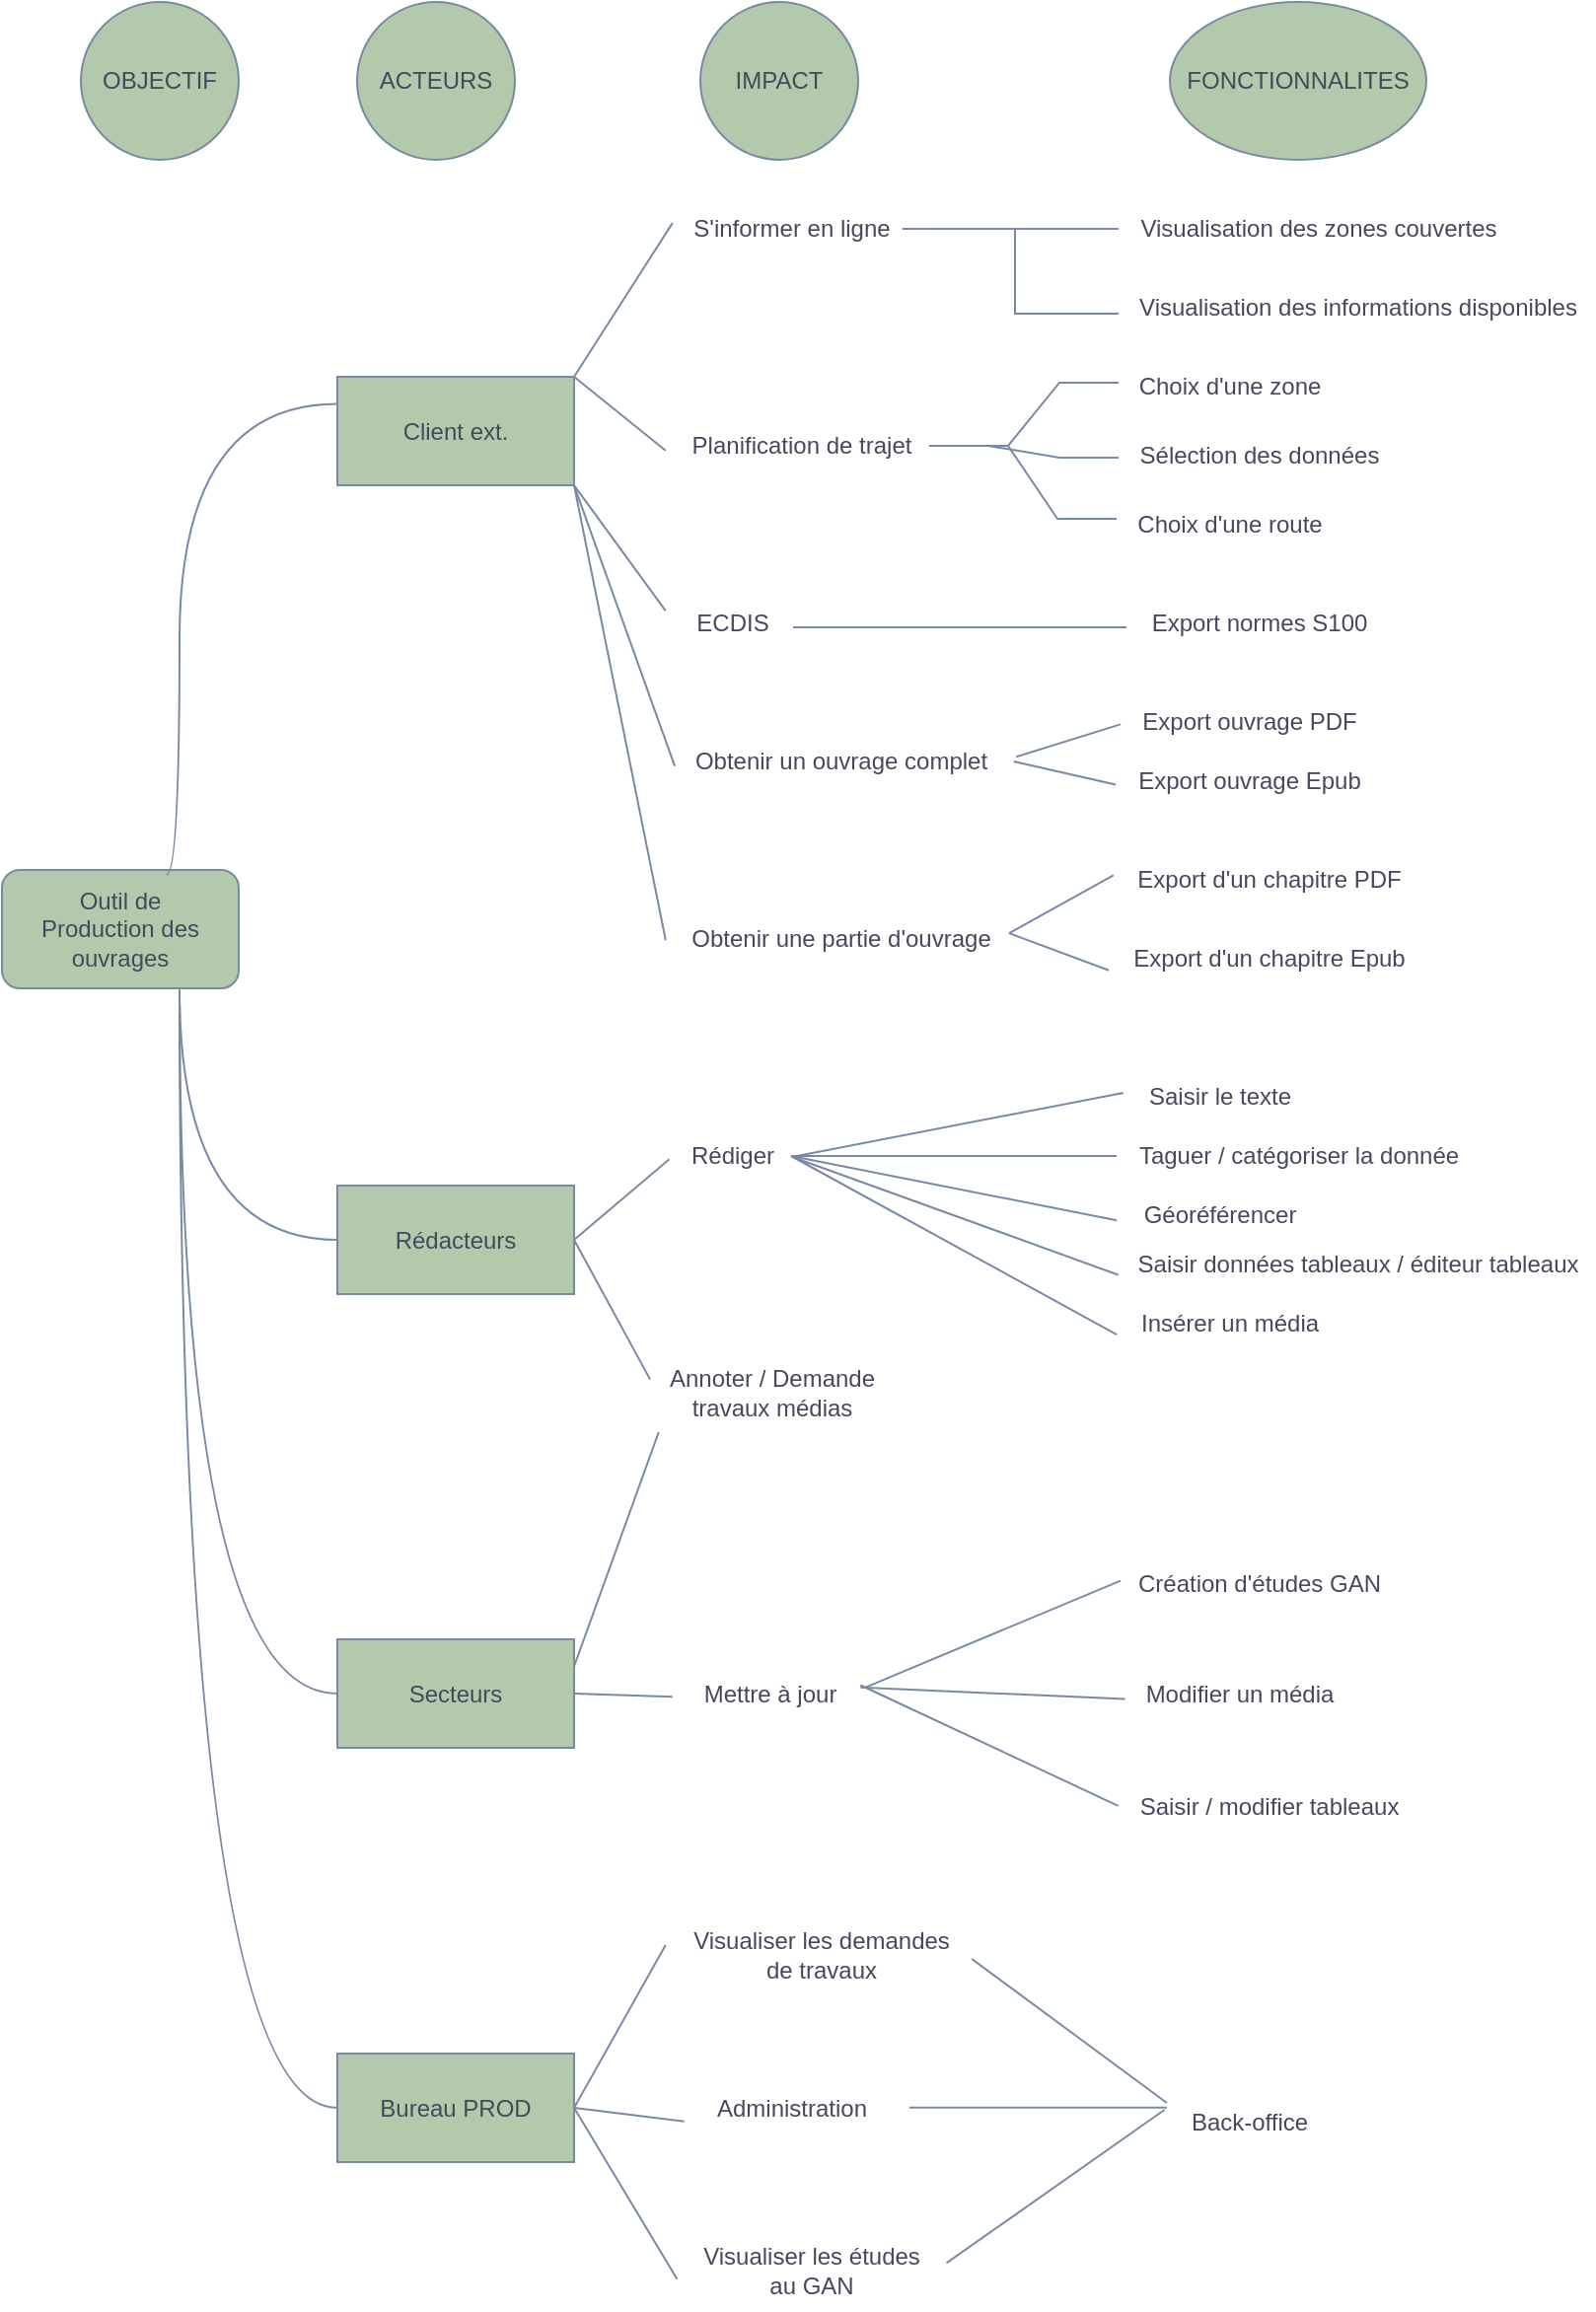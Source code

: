 <mxfile version="20.7.4" type="embed"><diagram id="myMivYOvnUgQWp0hzbyA" name="Page-1"><mxGraphModel dx="1226" dy="615" grid="1" gridSize="10" guides="1" tooltips="1" connect="1" arrows="0" fold="1" page="1" pageScale="1" pageWidth="1169" pageHeight="1654" math="0" shadow="0"><root><mxCell id="0"/><mxCell id="1" parent="0"/><mxCell id="2" value="&lt;div&gt;Outil de &lt;br&gt;&lt;/div&gt;&lt;div&gt;Production des ouvrages&lt;br&gt;&lt;/div&gt;" style="rounded=1;whiteSpace=wrap;html=1;labelBackgroundColor=none;fillColor=#B2C9AB;strokeColor=#788AA3;fontColor=#46495D;" vertex="1" parent="1"><mxGeometry x="20" y="480" width="120" height="60" as="geometry"/></mxCell><mxCell id="3" value="Client ext." style="whiteSpace=wrap;html=1;labelBackgroundColor=none;fillColor=#B2C9AB;strokeColor=#788AA3;fontColor=#46495D;" vertex="1" parent="1"><mxGeometry x="190" y="230" width="120" height="55" as="geometry"/></mxCell><mxCell id="4" value="&lt;div&gt;S'informer en ligne&lt;/div&gt;" style="text;html=1;align=center;verticalAlign=middle;resizable=0;points=[[0.97,0.5,0,0,0]];autosize=1;strokeColor=none;fillColor=none;labelBackgroundColor=none;fontColor=#46495D;" vertex="1" parent="1"><mxGeometry x="360" y="140" width="120" height="30" as="geometry"/></mxCell><mxCell id="5" value="Planification de trajet" style="text;html=1;align=center;verticalAlign=middle;resizable=0;points=[];autosize=1;strokeColor=none;fillColor=none;labelBackgroundColor=none;fontColor=#46495D;" vertex="1" parent="1"><mxGeometry x="360" y="250" width="130" height="30" as="geometry"/></mxCell><mxCell id="6" value="ECDIS" style="text;html=1;align=center;verticalAlign=middle;resizable=0;points=[];autosize=1;strokeColor=none;fillColor=none;labelBackgroundColor=none;fontColor=#46495D;" vertex="1" parent="1"><mxGeometry x="360" y="340" width="60" height="30" as="geometry"/></mxCell><mxCell id="7" value="Obtenir un ouvrage complet" style="text;html=1;align=center;verticalAlign=middle;resizable=0;points=[];autosize=1;strokeColor=none;fillColor=none;labelBackgroundColor=none;fontColor=#46495D;" vertex="1" parent="1"><mxGeometry x="360" y="410" width="170" height="30" as="geometry"/></mxCell><mxCell id="8" value="Obtenir une partie d'ouvrage" style="text;html=1;align=center;verticalAlign=middle;resizable=0;points=[];autosize=1;strokeColor=none;fillColor=none;labelBackgroundColor=none;fontColor=#46495D;" vertex="1" parent="1"><mxGeometry x="360" y="500" width="170" height="30" as="geometry"/></mxCell><mxCell id="9" value="OBJECTIF" style="ellipse;whiteSpace=wrap;html=1;labelBackgroundColor=none;fillColor=#B2C9AB;strokeColor=#788AA3;fontColor=#46495D;" vertex="1" parent="1"><mxGeometry x="60" y="40" width="80" height="80" as="geometry"/></mxCell><mxCell id="10" value="ACTEURS" style="ellipse;whiteSpace=wrap;html=1;labelBackgroundColor=none;fillColor=#B2C9AB;strokeColor=#788AA3;fontColor=#46495D;" vertex="1" parent="1"><mxGeometry x="200" y="40" width="80" height="80" as="geometry"/></mxCell><mxCell id="11" value="IMPACT" style="ellipse;whiteSpace=wrap;html=1;labelBackgroundColor=none;fillColor=#B2C9AB;strokeColor=#788AA3;fontColor=#46495D;" vertex="1" parent="1"><mxGeometry x="374" y="40" width="80" height="80" as="geometry"/></mxCell><mxCell id="12" value="FONCTIONNALITES" style="ellipse;whiteSpace=wrap;html=1;labelBackgroundColor=none;fillColor=#B2C9AB;strokeColor=#788AA3;fontColor=#46495D;" vertex="1" parent="1"><mxGeometry x="612" y="40" width="130" height="80" as="geometry"/></mxCell><mxCell id="13" value="Visualisation des zones couvertes" style="text;html=1;align=center;verticalAlign=middle;resizable=0;points=[];autosize=1;strokeColor=none;fillColor=none;labelBackgroundColor=none;fontColor=#46495D;" vertex="1" parent="1"><mxGeometry x="587" y="140" width="200" height="30" as="geometry"/></mxCell><mxCell id="14" value="Visualisation des informations disponibles" style="text;html=1;align=center;verticalAlign=middle;resizable=0;points=[];autosize=1;strokeColor=none;fillColor=none;labelBackgroundColor=none;fontColor=#46495D;" vertex="1" parent="1"><mxGeometry x="587" y="180" width="240" height="30" as="geometry"/></mxCell><mxCell id="24" value="" style="endArrow=none;html=1;rounded=0;strokeColor=#788AA3;fontColor=#46495D;fillColor=#B2C9AB;entryX=-0.005;entryY=0.5;entryDx=0;entryDy=0;entryPerimeter=0;" edge="1" parent="1" target="13"><mxGeometry width="50" height="50" relative="1" as="geometry"><mxPoint x="480" y="155" as="sourcePoint"/><mxPoint x="490" y="150" as="targetPoint"/></mxGeometry></mxCell><mxCell id="25" value="" style="endArrow=none;html=1;rounded=0;strokeColor=#788AA3;fontColor=#46495D;fillColor=#B2C9AB;exitX=0.97;exitY=0.5;exitDx=0;exitDy=0;exitPerimeter=0;entryX=-0.004;entryY=0.6;entryDx=0;entryDy=0;entryPerimeter=0;edgeStyle=orthogonalEdgeStyle;" edge="1" parent="1" source="4" target="14"><mxGeometry width="50" height="50" relative="1" as="geometry"><mxPoint x="440" y="200" as="sourcePoint"/><mxPoint x="550" y="170" as="targetPoint"/></mxGeometry></mxCell><mxCell id="29" value="Choix d'une zone" style="text;html=1;align=center;verticalAlign=middle;resizable=0;points=[];autosize=1;strokeColor=none;fillColor=none;fontColor=#46495D;" vertex="1" parent="1"><mxGeometry x="587" y="220" width="110" height="30" as="geometry"/></mxCell><mxCell id="30" value="Sélection des données" style="text;html=1;align=center;verticalAlign=middle;resizable=0;points=[];autosize=1;strokeColor=none;fillColor=none;fontColor=#46495D;" vertex="1" parent="1"><mxGeometry x="587" y="255" width="140" height="30" as="geometry"/></mxCell><mxCell id="31" value="Choix d'une route" style="text;html=1;align=center;verticalAlign=middle;resizable=0;points=[];autosize=1;strokeColor=none;fillColor=none;fontColor=#46495D;" vertex="1" parent="1"><mxGeometry x="587" y="290" width="110" height="30" as="geometry"/></mxCell><mxCell id="34" value="" style="endArrow=none;html=1;rounded=0;strokeColor=#788AA3;fontColor=#46495D;fillColor=#B2C9AB;entryX=-0.018;entryY=0.4;entryDx=0;entryDy=0;entryPerimeter=0;edgeStyle=entityRelationEdgeStyle;" edge="1" parent="1" target="31"><mxGeometry width="50" height="50" relative="1" as="geometry"><mxPoint x="500" y="265" as="sourcePoint"/><mxPoint x="570" y="150" as="targetPoint"/></mxGeometry></mxCell><mxCell id="35" value="" style="endArrow=none;html=1;rounded=0;strokeColor=#788AA3;fontColor=#46495D;fillColor=#B2C9AB;entryX=-0.009;entryY=0.433;entryDx=0;entryDy=0;entryPerimeter=0;edgeStyle=entityRelationEdgeStyle;" edge="1" parent="1" target="29"><mxGeometry x="-0.31" y="-47" width="50" height="50" relative="1" as="geometry"><mxPoint x="500" y="265" as="sourcePoint"/><mxPoint x="570" y="150" as="targetPoint"/><mxPoint as="offset"/></mxGeometry></mxCell><mxCell id="36" value="" style="endArrow=none;html=1;rounded=0;strokeColor=#788AA3;fontColor=#46495D;fillColor=#B2C9AB;edgeStyle=entityRelationEdgeStyle;entryX=-0.007;entryY=0.533;entryDx=0;entryDy=0;entryPerimeter=0;" edge="1" parent="1" source="5" target="30"><mxGeometry x="0.115" y="9" width="50" height="50" relative="1" as="geometry"><mxPoint x="500" y="265" as="sourcePoint"/><mxPoint x="570" y="150" as="targetPoint"/><mxPoint as="offset"/></mxGeometry></mxCell><mxCell id="37" value="Export normes S100" style="text;html=1;align=center;verticalAlign=middle;resizable=0;points=[];autosize=1;strokeColor=none;fillColor=none;fontColor=#46495D;" vertex="1" parent="1"><mxGeometry x="592" y="340" width="130" height="30" as="geometry"/></mxCell><mxCell id="40" value="" style="endArrow=none;html=1;rounded=0;strokeColor=#788AA3;fontColor=#46495D;fillColor=#B2C9AB;exitX=1.017;exitY=0.567;exitDx=0;exitDy=0;exitPerimeter=0;entryX=-0.015;entryY=0.567;entryDx=0;entryDy=0;entryPerimeter=0;" edge="1" parent="1" source="6" target="37"><mxGeometry width="50" height="50" relative="1" as="geometry"><mxPoint x="520" y="390" as="sourcePoint"/><mxPoint x="570" y="340" as="targetPoint"/></mxGeometry></mxCell><mxCell id="41" value="Export ouvrage PDF" style="text;html=1;align=center;verticalAlign=middle;resizable=0;points=[];autosize=1;strokeColor=none;fillColor=none;fontColor=#46495D;" vertex="1" parent="1"><mxGeometry x="587" y="390" width="130" height="30" as="geometry"/></mxCell><mxCell id="42" value="Export ouvrage Epub" style="text;html=1;align=center;verticalAlign=middle;resizable=0;points=[];autosize=1;strokeColor=none;fillColor=none;fontColor=#46495D;" vertex="1" parent="1"><mxGeometry x="587" y="420" width="130" height="30" as="geometry"/></mxCell><mxCell id="43" value="Export d'un chapitre PDF" style="text;html=1;align=center;verticalAlign=middle;resizable=0;points=[];autosize=1;strokeColor=none;fillColor=none;fontColor=#46495D;" vertex="1" parent="1"><mxGeometry x="587" y="470" width="150" height="30" as="geometry"/></mxCell><mxCell id="44" value="Export d'un chapitre Epub" style="text;html=1;align=center;verticalAlign=middle;resizable=0;points=[];autosize=1;strokeColor=none;fillColor=none;fontColor=#46495D;" vertex="1" parent="1"><mxGeometry x="582" y="510" width="160" height="30" as="geometry"/></mxCell><mxCell id="45" value="Rédacteurs" style="whiteSpace=wrap;html=1;labelBackgroundColor=none;fillColor=#B2C9AB;strokeColor=#788AA3;fontColor=#46495D;" vertex="1" parent="1"><mxGeometry x="190" y="640" width="120" height="55" as="geometry"/></mxCell><mxCell id="46" value="Rédiger" style="text;html=1;align=center;verticalAlign=middle;resizable=0;points=[];autosize=1;strokeColor=none;fillColor=none;fontColor=#46495D;" vertex="1" parent="1"><mxGeometry x="360" y="610" width="60" height="30" as="geometry"/></mxCell><mxCell id="47" value="Saisir le texte" style="text;html=1;align=center;verticalAlign=middle;resizable=0;points=[];autosize=1;strokeColor=none;fillColor=none;fontColor=#46495D;" vertex="1" parent="1"><mxGeometry x="592" y="580" width="90" height="30" as="geometry"/></mxCell><mxCell id="48" value="Taguer / catégoriser la donnée" style="text;html=1;align=center;verticalAlign=middle;resizable=0;points=[];autosize=1;strokeColor=none;fillColor=none;fontColor=#46495D;" vertex="1" parent="1"><mxGeometry x="587" y="610" width="180" height="30" as="geometry"/></mxCell><mxCell id="49" value="Géoréférencer" style="text;html=1;align=center;verticalAlign=middle;resizable=0;points=[];autosize=1;strokeColor=none;fillColor=none;fontColor=#46495D;" vertex="1" parent="1"><mxGeometry x="587" y="640" width="100" height="30" as="geometry"/></mxCell><mxCell id="50" value="Saisir données tableaux / éditeur tableaux " style="text;html=1;align=center;verticalAlign=middle;resizable=0;points=[];autosize=1;strokeColor=none;fillColor=none;fontColor=#46495D;" vertex="1" parent="1"><mxGeometry x="587" y="665" width="240" height="30" as="geometry"/></mxCell><mxCell id="51" value="Insérer un média" style="text;html=1;align=center;verticalAlign=middle;resizable=0;points=[];autosize=1;strokeColor=none;fillColor=none;fontColor=#46495D;" vertex="1" parent="1"><mxGeometry x="587" y="695" width="110" height="30" as="geometry"/></mxCell><mxCell id="52" value="" style="endArrow=none;html=1;rounded=0;strokeColor=#788AA3;fontColor=#46495D;fillColor=#B2C9AB;exitX=1.028;exitY=0.507;exitDx=0;exitDy=0;exitPerimeter=0;entryX=-0.04;entryY=0.433;entryDx=0;entryDy=0;entryPerimeter=0;" edge="1" parent="1" source="46" target="47"><mxGeometry width="50" height="50" relative="1" as="geometry"><mxPoint x="520" y="820" as="sourcePoint"/><mxPoint x="570" y="770" as="targetPoint"/></mxGeometry></mxCell><mxCell id="53" value="" style="endArrow=none;html=1;rounded=0;strokeColor=#788AA3;fontColor=#46495D;fillColor=#B2C9AB;entryX=-0.011;entryY=0.5;entryDx=0;entryDy=0;entryPerimeter=0;exitX=1.017;exitY=0.5;exitDx=0;exitDy=0;exitPerimeter=0;" edge="1" parent="1" source="46" target="48"><mxGeometry width="50" height="50" relative="1" as="geometry"><mxPoint x="520" y="820" as="sourcePoint"/><mxPoint x="570" y="770" as="targetPoint"/></mxGeometry></mxCell><mxCell id="54" value="" style="endArrow=none;html=1;rounded=0;strokeColor=#788AA3;fontColor=#46495D;fillColor=#B2C9AB;entryX=-0.019;entryY=0.587;entryDx=0;entryDy=0;entryPerimeter=0;" edge="1" parent="1" target="49"><mxGeometry width="50" height="50" relative="1" as="geometry"><mxPoint x="420" y="625" as="sourcePoint"/><mxPoint x="570" y="670" as="targetPoint"/></mxGeometry></mxCell><mxCell id="55" value="" style="endArrow=none;html=1;rounded=0;strokeColor=#788AA3;fontColor=#46495D;fillColor=#B2C9AB;exitX=1.028;exitY=0.53;exitDx=0;exitDy=0;exitPerimeter=0;entryX=-0.005;entryY=0.674;entryDx=0;entryDy=0;entryPerimeter=0;" edge="1" parent="1" source="46" target="50"><mxGeometry width="50" height="50" relative="1" as="geometry"><mxPoint x="520" y="720" as="sourcePoint"/><mxPoint x="570" y="670" as="targetPoint"/></mxGeometry></mxCell><mxCell id="56" value="" style="endArrow=none;html=1;rounded=0;strokeColor=#788AA3;fontColor=#46495D;fillColor=#B2C9AB;entryX=-0.017;entryY=0.685;entryDx=0;entryDy=0;entryPerimeter=0;" edge="1" parent="1" target="51"><mxGeometry width="50" height="50" relative="1" as="geometry"><mxPoint x="420" y="625" as="sourcePoint"/><mxPoint x="570" y="670" as="targetPoint"/></mxGeometry></mxCell><mxCell id="57" value="&lt;div&gt;Annoter / Demande &lt;br&gt;&lt;/div&gt;&lt;div&gt;travaux médias&lt;/div&gt;" style="text;html=1;align=center;verticalAlign=middle;resizable=0;points=[];autosize=1;strokeColor=none;fillColor=none;fontColor=#46495D;" vertex="1" parent="1"><mxGeometry x="350" y="725" width="120" height="40" as="geometry"/></mxCell><mxCell id="58" value="Secteurs" style="whiteSpace=wrap;html=1;labelBackgroundColor=none;fillColor=#B2C9AB;strokeColor=#788AA3;fontColor=#46495D;" vertex="1" parent="1"><mxGeometry x="190" y="870" width="120" height="55" as="geometry"/></mxCell><mxCell id="59" value="" style="endArrow=none;html=1;rounded=0;strokeColor=#788AA3;fontColor=#46495D;fillColor=#B2C9AB;entryX=1;entryY=0.5;entryDx=0;entryDy=0;exitX=-0.012;exitY=0.333;exitDx=0;exitDy=0;exitPerimeter=0;" edge="1" parent="1" source="57" target="45"><mxGeometry width="50" height="50" relative="1" as="geometry"><mxPoint x="380" y="770" as="sourcePoint"/><mxPoint x="430" y="720" as="targetPoint"/></mxGeometry></mxCell><mxCell id="60" value="" style="endArrow=none;html=1;rounded=0;strokeColor=#788AA3;fontColor=#46495D;fillColor=#B2C9AB;exitX=1;exitY=0.5;exitDx=0;exitDy=0;entryX=-0.029;entryY=0.553;entryDx=0;entryDy=0;entryPerimeter=0;" edge="1" parent="1" source="45" target="46"><mxGeometry width="50" height="50" relative="1" as="geometry"><mxPoint x="380" y="770" as="sourcePoint"/><mxPoint x="430" y="720" as="targetPoint"/></mxGeometry></mxCell><mxCell id="61" value="" style="endArrow=none;html=1;rounded=0;strokeColor=#788AA3;fontColor=#46495D;fillColor=#B2C9AB;exitX=0.75;exitY=1;exitDx=0;exitDy=0;entryX=0;entryY=0.5;entryDx=0;entryDy=0;edgeStyle=orthogonalEdgeStyle;curved=1;" edge="1" parent="1" source="2" target="58"><mxGeometry width="50" height="50" relative="1" as="geometry"><mxPoint x="380" y="590" as="sourcePoint"/><mxPoint x="430" y="540" as="targetPoint"/></mxGeometry></mxCell><mxCell id="62" value="" style="endArrow=none;html=1;rounded=0;strokeColor=#788AA3;fontColor=#46495D;fillColor=#B2C9AB;curved=1;exitX=0.695;exitY=0.039;exitDx=0;exitDy=0;entryX=0;entryY=0.25;entryDx=0;entryDy=0;edgeStyle=orthogonalEdgeStyle;exitPerimeter=0;" edge="1" parent="1" source="2" target="3"><mxGeometry width="50" height="50" relative="1" as="geometry"><mxPoint x="380" y="510" as="sourcePoint"/><mxPoint x="430" y="460" as="targetPoint"/><Array as="points"><mxPoint x="110" y="482"/><mxPoint x="110" y="244"/></Array></mxGeometry></mxCell><mxCell id="63" value="" style="endArrow=none;html=1;rounded=0;strokeColor=#788AA3;fontColor=#46495D;fillColor=#B2C9AB;curved=1;entryX=0;entryY=0.5;entryDx=0;entryDy=0;exitX=0.75;exitY=1;exitDx=0;exitDy=0;edgeStyle=orthogonalEdgeStyle;" edge="1" parent="1" source="2" target="45"><mxGeometry width="50" height="50" relative="1" as="geometry"><mxPoint x="380" y="540" as="sourcePoint"/><mxPoint x="430" y="490" as="targetPoint"/></mxGeometry></mxCell><mxCell id="64" value="" style="endArrow=none;html=1;rounded=0;strokeColor=#788AA3;fontColor=#46495D;fillColor=#B2C9AB;curved=1;exitX=1;exitY=0;exitDx=0;exitDy=0;entryX=-0.001;entryY=0.402;entryDx=0;entryDy=0;entryPerimeter=0;" edge="1" parent="1" source="3" target="4"><mxGeometry width="50" height="50" relative="1" as="geometry"><mxPoint x="380" y="400" as="sourcePoint"/><mxPoint x="430" y="350" as="targetPoint"/></mxGeometry></mxCell><mxCell id="65" value="" style="endArrow=none;html=1;rounded=0;strokeColor=#788AA3;fontColor=#46495D;fillColor=#B2C9AB;curved=1;exitX=1;exitY=0;exitDx=0;exitDy=0;entryX=-0.028;entryY=0.578;entryDx=0;entryDy=0;entryPerimeter=0;" edge="1" parent="1" source="3" target="5"><mxGeometry width="50" height="50" relative="1" as="geometry"><mxPoint x="380" y="400" as="sourcePoint"/><mxPoint x="430" y="350" as="targetPoint"/></mxGeometry></mxCell><mxCell id="66" value="" style="endArrow=none;html=1;rounded=0;strokeColor=#788AA3;fontColor=#46495D;fillColor=#B2C9AB;curved=1;exitX=1;exitY=1;exitDx=0;exitDy=0;entryX=-0.061;entryY=0.284;entryDx=0;entryDy=0;entryPerimeter=0;" edge="1" parent="1" source="3" target="6"><mxGeometry width="50" height="50" relative="1" as="geometry"><mxPoint x="380" y="400" as="sourcePoint"/><mxPoint x="430" y="350" as="targetPoint"/></mxGeometry></mxCell><mxCell id="67" value="" style="endArrow=none;html=1;rounded=0;strokeColor=#788AA3;fontColor=#46495D;fillColor=#B2C9AB;curved=1;exitX=1;exitY=1;exitDx=0;exitDy=0;entryX=0.006;entryY=0.578;entryDx=0;entryDy=0;entryPerimeter=0;" edge="1" parent="1" source="3" target="7"><mxGeometry width="50" height="50" relative="1" as="geometry"><mxPoint x="380" y="400" as="sourcePoint"/><mxPoint x="430" y="350" as="targetPoint"/></mxGeometry></mxCell><mxCell id="68" value="" style="endArrow=none;html=1;rounded=0;strokeColor=#788AA3;fontColor=#46495D;fillColor=#B2C9AB;curved=1;entryX=1;entryY=1;entryDx=0;entryDy=0;exitX=-0.021;exitY=0.52;exitDx=0;exitDy=0;exitPerimeter=0;" edge="1" parent="1" source="8" target="3"><mxGeometry width="50" height="50" relative="1" as="geometry"><mxPoint x="380" y="400" as="sourcePoint"/><mxPoint x="430" y="350" as="targetPoint"/></mxGeometry></mxCell><mxCell id="69" value="" style="endArrow=none;html=1;rounded=0;strokeColor=#788AA3;fontColor=#46495D;fillColor=#B2C9AB;curved=1;entryX=0;entryY=0.539;entryDx=0;entryDy=0;entryPerimeter=0;exitX=1.024;exitY=0.422;exitDx=0;exitDy=0;exitPerimeter=0;" edge="1" parent="1" source="7" target="41"><mxGeometry width="50" height="50" relative="1" as="geometry"><mxPoint x="380" y="480" as="sourcePoint"/><mxPoint x="430" y="430" as="targetPoint"/></mxGeometry></mxCell><mxCell id="70" value="" style="endArrow=none;html=1;rounded=0;strokeColor=#788AA3;fontColor=#46495D;fillColor=#B2C9AB;curved=1;entryX=-0.019;entryY=0.559;entryDx=0;entryDy=0;entryPerimeter=0;exitX=1.017;exitY=0.5;exitDx=0;exitDy=0;exitPerimeter=0;" edge="1" parent="1" source="7" target="42"><mxGeometry width="50" height="50" relative="1" as="geometry"><mxPoint x="380" y="480" as="sourcePoint"/><mxPoint x="430" y="430" as="targetPoint"/></mxGeometry></mxCell><mxCell id="71" value="" style="endArrow=none;html=1;rounded=0;strokeColor=#788AA3;fontColor=#46495D;fillColor=#B2C9AB;curved=1;entryX=-0.024;entryY=0.422;entryDx=0;entryDy=0;entryPerimeter=0;exitX=1.003;exitY=0.402;exitDx=0;exitDy=0;exitPerimeter=0;" edge="1" parent="1" source="8" target="43"><mxGeometry width="50" height="50" relative="1" as="geometry"><mxPoint x="380" y="480" as="sourcePoint"/><mxPoint x="430" y="430" as="targetPoint"/></mxGeometry></mxCell><mxCell id="72" value="" style="endArrow=none;html=1;rounded=0;strokeColor=#788AA3;fontColor=#46495D;fillColor=#B2C9AB;curved=1;entryX=-0.006;entryY=0.696;entryDx=0;entryDy=0;entryPerimeter=0;exitX=1.003;exitY=0.402;exitDx=0;exitDy=0;exitPerimeter=0;" edge="1" parent="1" source="8" target="44"><mxGeometry width="50" height="50" relative="1" as="geometry"><mxPoint x="380" y="480" as="sourcePoint"/><mxPoint x="430" y="430" as="targetPoint"/></mxGeometry></mxCell><mxCell id="73" value="Mettre à jour " style="text;html=1;align=center;verticalAlign=middle;resizable=0;points=[];autosize=1;strokeColor=none;fillColor=none;fontColor=#46495D;" vertex="1" parent="1"><mxGeometry x="364" y="882.5" width="90" height="30" as="geometry"/></mxCell><mxCell id="74" value="Création d'études GAN" style="text;html=1;align=center;verticalAlign=middle;resizable=0;points=[];autosize=1;strokeColor=none;fillColor=none;fontColor=#46495D;" vertex="1" parent="1"><mxGeometry x="587" y="827" width="140" height="30" as="geometry"/></mxCell><mxCell id="75" value="Modifier un média" style="text;html=1;align=center;verticalAlign=middle;resizable=0;points=[];autosize=1;strokeColor=none;fillColor=none;fontColor=#46495D;" vertex="1" parent="1"><mxGeometry x="592" y="882.5" width="110" height="30" as="geometry"/></mxCell><mxCell id="76" value="Saisir / modifier tableaux" style="text;html=1;align=center;verticalAlign=middle;resizable=0;points=[];autosize=1;strokeColor=none;fillColor=none;fontColor=#46495D;" vertex="1" parent="1"><mxGeometry x="587" y="940" width="150" height="30" as="geometry"/></mxCell><mxCell id="77" value="Bureau PROD" style="whiteSpace=wrap;html=1;labelBackgroundColor=none;fillColor=#B2C9AB;strokeColor=#788AA3;fontColor=#46495D;" vertex="1" parent="1"><mxGeometry x="190" y="1080" width="120" height="55" as="geometry"/></mxCell><mxCell id="78" value="&lt;div&gt;Visualiser les demandes&lt;/div&gt;&lt;div&gt; de travaux&lt;/div&gt;" style="text;html=1;align=center;verticalAlign=middle;resizable=0;points=[];autosize=1;strokeColor=none;fillColor=none;fontColor=#46495D;" vertex="1" parent="1"><mxGeometry x="360" y="1010" width="150" height="40" as="geometry"/></mxCell><mxCell id="79" value="Administration" style="text;html=1;align=center;verticalAlign=middle;resizable=0;points=[];autosize=1;strokeColor=none;fillColor=none;fontColor=#46495D;" vertex="1" parent="1"><mxGeometry x="370" y="1092.5" width="100" height="30" as="geometry"/></mxCell><mxCell id="80" value="&lt;div&gt;Visualiser les études&lt;/div&gt;&lt;div&gt;au GAN&lt;br&gt;&lt;/div&gt;" style="text;html=1;align=center;verticalAlign=middle;resizable=0;points=[];autosize=1;strokeColor=none;fillColor=none;fontColor=#46495D;" vertex="1" parent="1"><mxGeometry x="365" y="1170" width="130" height="40" as="geometry"/></mxCell><mxCell id="81" value="Back-office" style="text;html=1;align=center;verticalAlign=middle;resizable=0;points=[];autosize=1;strokeColor=none;fillColor=none;fontColor=#46495D;" vertex="1" parent="1"><mxGeometry x="612" y="1100" width="80" height="30" as="geometry"/></mxCell><mxCell id="82" value="" style="endArrow=none;html=1;rounded=0;strokeColor=#788AA3;fontColor=#46495D;fillColor=#B2C9AB;curved=1;exitX=1;exitY=0.5;exitDx=0;exitDy=0;entryX=-0.024;entryY=0.375;entryDx=0;entryDy=0;entryPerimeter=0;" edge="1" parent="1" source="77" target="78"><mxGeometry width="50" height="50" relative="1" as="geometry"><mxPoint x="380" y="990" as="sourcePoint"/><mxPoint x="370" y="1030" as="targetPoint"/></mxGeometry></mxCell><mxCell id="83" value="" style="endArrow=none;html=1;rounded=0;strokeColor=#788AA3;fontColor=#46495D;fillColor=#B2C9AB;curved=1;exitX=1;exitY=0.5;exitDx=0;exitDy=0;entryX=-0.042;entryY=0.73;entryDx=0;entryDy=0;entryPerimeter=0;" edge="1" parent="1" source="77" target="79"><mxGeometry width="50" height="50" relative="1" as="geometry"><mxPoint x="380" y="990" as="sourcePoint"/><mxPoint x="430" y="940" as="targetPoint"/></mxGeometry></mxCell><mxCell id="84" value="" style="endArrow=none;html=1;rounded=0;strokeColor=#788AA3;fontColor=#46495D;fillColor=#B2C9AB;curved=1;exitX=1;exitY=0.5;exitDx=0;exitDy=0;entryX=-0.021;entryY=0.61;entryDx=0;entryDy=0;entryPerimeter=0;" edge="1" parent="1" source="77" target="80"><mxGeometry width="50" height="50" relative="1" as="geometry"><mxPoint x="380" y="990" as="sourcePoint"/><mxPoint x="430" y="940" as="targetPoint"/></mxGeometry></mxCell><mxCell id="87" value="" style="endArrow=none;html=1;rounded=0;strokeColor=#788AA3;fontColor=#46495D;fillColor=#B2C9AB;entryX=-0.034;entryY=0.284;entryDx=0;entryDy=0;entryPerimeter=0;exitX=1.029;exitY=0.404;exitDx=0;exitDy=0;exitPerimeter=0;" edge="1" parent="1" source="80" target="81"><mxGeometry width="50" height="50" relative="1" as="geometry"><mxPoint x="380" y="990" as="sourcePoint"/><mxPoint x="430" y="940" as="targetPoint"/></mxGeometry></mxCell><mxCell id="88" value="" style="endArrow=none;html=1;rounded=0;strokeColor=#788AA3;fontColor=#46495D;fillColor=#B2C9AB;entryX=-0.019;entryY=0.167;entryDx=0;entryDy=0;entryPerimeter=0;exitX=1.011;exitY=0.551;exitDx=0;exitDy=0;exitPerimeter=0;" edge="1" parent="1" source="78" target="81"><mxGeometry width="50" height="50" relative="1" as="geometry"><mxPoint x="380" y="990" as="sourcePoint"/><mxPoint x="430" y="940" as="targetPoint"/></mxGeometry></mxCell><mxCell id="89" value="" style="endArrow=none;html=1;rounded=0;strokeColor=#788AA3;fontColor=#46495D;fillColor=#B2C9AB;entryX=-0.019;entryY=0.245;entryDx=0;entryDy=0;entryPerimeter=0;exitX=1.1;exitY=0.495;exitDx=0;exitDy=0;exitPerimeter=0;" edge="1" parent="1" source="79" target="81"><mxGeometry width="50" height="50" relative="1" as="geometry"><mxPoint x="380" y="990" as="sourcePoint"/><mxPoint x="430" y="940" as="targetPoint"/></mxGeometry></mxCell><mxCell id="90" value="" style="endArrow=none;html=1;rounded=0;strokeColor=#788AA3;fontColor=#46495D;fillColor=#B2C9AB;exitX=1;exitY=0.25;exitDx=0;exitDy=0;entryX=0.024;entryY=1;entryDx=0;entryDy=0;entryPerimeter=0;" edge="1" parent="1" source="58" target="57"><mxGeometry width="50" height="50" relative="1" as="geometry"><mxPoint x="380" y="820" as="sourcePoint"/><mxPoint x="430" y="770" as="targetPoint"/></mxGeometry></mxCell><mxCell id="91" value="" style="endArrow=none;html=1;rounded=0;strokeColor=#788AA3;fontColor=#46495D;fillColor=#B2C9AB;exitX=1;exitY=0.5;exitDx=0;exitDy=0;entryX=-0.046;entryY=0.554;entryDx=0;entryDy=0;entryPerimeter=0;" edge="1" parent="1" source="58" target="73"><mxGeometry width="50" height="50" relative="1" as="geometry"><mxPoint x="380" y="820" as="sourcePoint"/><mxPoint x="430" y="770" as="targetPoint"/></mxGeometry></mxCell><mxCell id="92" value="" style="endArrow=none;html=1;rounded=0;strokeColor=#788AA3;fontColor=#46495D;fillColor=#B2C9AB;entryX=0;entryY=0.443;entryDx=0;entryDy=0;entryPerimeter=0;exitX=1.039;exitY=0.397;exitDx=0;exitDy=0;exitPerimeter=0;" edge="1" parent="1" source="73" target="74"><mxGeometry width="50" height="50" relative="1" as="geometry"><mxPoint x="380" y="820" as="sourcePoint"/><mxPoint x="430" y="770" as="targetPoint"/></mxGeometry></mxCell><mxCell id="93" value="" style="endArrow=none;html=1;rounded=0;strokeColor=#788AA3;fontColor=#46495D;fillColor=#B2C9AB;entryX=-0.025;entryY=0.593;entryDx=0;entryDy=0;entryPerimeter=0;exitX=1.013;exitY=0.397;exitDx=0;exitDy=0;exitPerimeter=0;" edge="1" parent="1" source="73" target="75"><mxGeometry width="50" height="50" relative="1" as="geometry"><mxPoint x="380" y="820" as="sourcePoint"/><mxPoint x="430" y="770" as="targetPoint"/></mxGeometry></mxCell><mxCell id="94" value="" style="endArrow=none;html=1;rounded=0;strokeColor=#788AA3;fontColor=#46495D;fillColor=#B2C9AB;entryX=-0.008;entryY=0.48;entryDx=0;entryDy=0;entryPerimeter=0;exitX=1.013;exitY=0.358;exitDx=0;exitDy=0;exitPerimeter=0;" edge="1" parent="1" source="73" target="76"><mxGeometry width="50" height="50" relative="1" as="geometry"><mxPoint x="380" y="820" as="sourcePoint"/><mxPoint x="430" y="770" as="targetPoint"/></mxGeometry></mxCell><mxCell id="95" value="" style="endArrow=none;html=1;rounded=0;strokeColor=#788AA3;fontColor=#46495D;fillColor=#B2C9AB;exitX=0.75;exitY=1;exitDx=0;exitDy=0;entryX=0;entryY=0.5;entryDx=0;entryDy=0;edgeStyle=orthogonalEdgeStyle;curved=1;" edge="1" parent="1" source="2" target="77"><mxGeometry width="50" height="50" relative="1" as="geometry"><mxPoint x="380" y="820" as="sourcePoint"/><mxPoint x="430" y="770" as="targetPoint"/></mxGeometry></mxCell></root></mxGraphModel></diagram></mxfile>